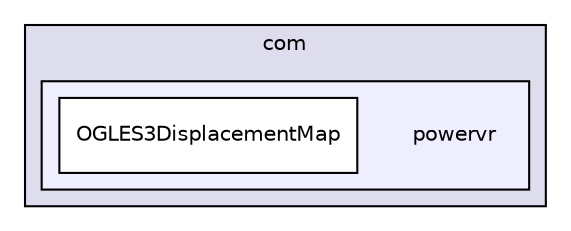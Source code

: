digraph "PVR/SDK_3.4/Examples/Intermediate/DisplacementMap/OGLES3/Build/Android/src/com/powervr" {
  compound=true
  node [ fontsize="10", fontname="Helvetica"];
  edge [ labelfontsize="10", labelfontname="Helvetica"];
  subgraph clusterdir_d4cce89f695f058a71431a277e7e337a {
    graph [ bgcolor="#ddddee", pencolor="black", label="com" fontname="Helvetica", fontsize="10", URL="dir_d4cce89f695f058a71431a277e7e337a.html"]
  subgraph clusterdir_165ee6d73221066cec83334ab2dfa35b {
    graph [ bgcolor="#eeeeff", pencolor="black", label="" URL="dir_165ee6d73221066cec83334ab2dfa35b.html"];
    dir_165ee6d73221066cec83334ab2dfa35b [shape=plaintext label="powervr"];
    dir_15384ec9d7ccb509f2feb1dfd1e5a8df [shape=box label="OGLES3DisplacementMap" color="black" fillcolor="white" style="filled" URL="dir_15384ec9d7ccb509f2feb1dfd1e5a8df.html"];
  }
  }
}
